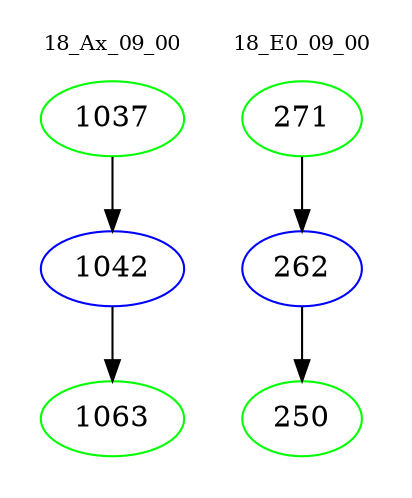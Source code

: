 digraph{
subgraph cluster_0 {
color = white
label = "18_Ax_09_00";
fontsize=10;
T0_1037 [label="1037", color="green"]
T0_1037 -> T0_1042 [color="black"]
T0_1042 [label="1042", color="blue"]
T0_1042 -> T0_1063 [color="black"]
T0_1063 [label="1063", color="green"]
}
subgraph cluster_1 {
color = white
label = "18_E0_09_00";
fontsize=10;
T1_271 [label="271", color="green"]
T1_271 -> T1_262 [color="black"]
T1_262 [label="262", color="blue"]
T1_262 -> T1_250 [color="black"]
T1_250 [label="250", color="green"]
}
}
